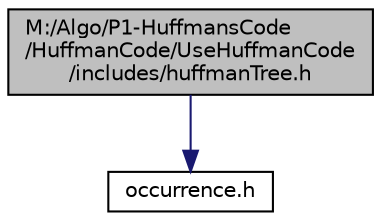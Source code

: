 digraph "M:/Algo/P1-HuffmansCode/HuffmanCode/UseHuffmanCode/includes/huffmanTree.h"
{
 // LATEX_PDF_SIZE
  edge [fontname="Helvetica",fontsize="10",labelfontname="Helvetica",labelfontsize="10"];
  node [fontname="Helvetica",fontsize="10",shape=record];
  Node1 [label="M:/Algo/P1-HuffmansCode\l/HuffmanCode/UseHuffmanCode\l/includes/huffmanTree.h",height=0.2,width=0.4,color="black", fillcolor="grey75", style="filled", fontcolor="black",tooltip="Header of the module creating the huffman tree."];
  Node1 -> Node2 [color="midnightblue",fontsize="10",style="solid",fontname="Helvetica"];
  Node2 [label="occurrence.h",height=0.2,width=0.4,color="black", fillcolor="white", style="filled",URL="$occurrence_8h.html",tooltip="Header of the module creating the occurrence list."];
}
